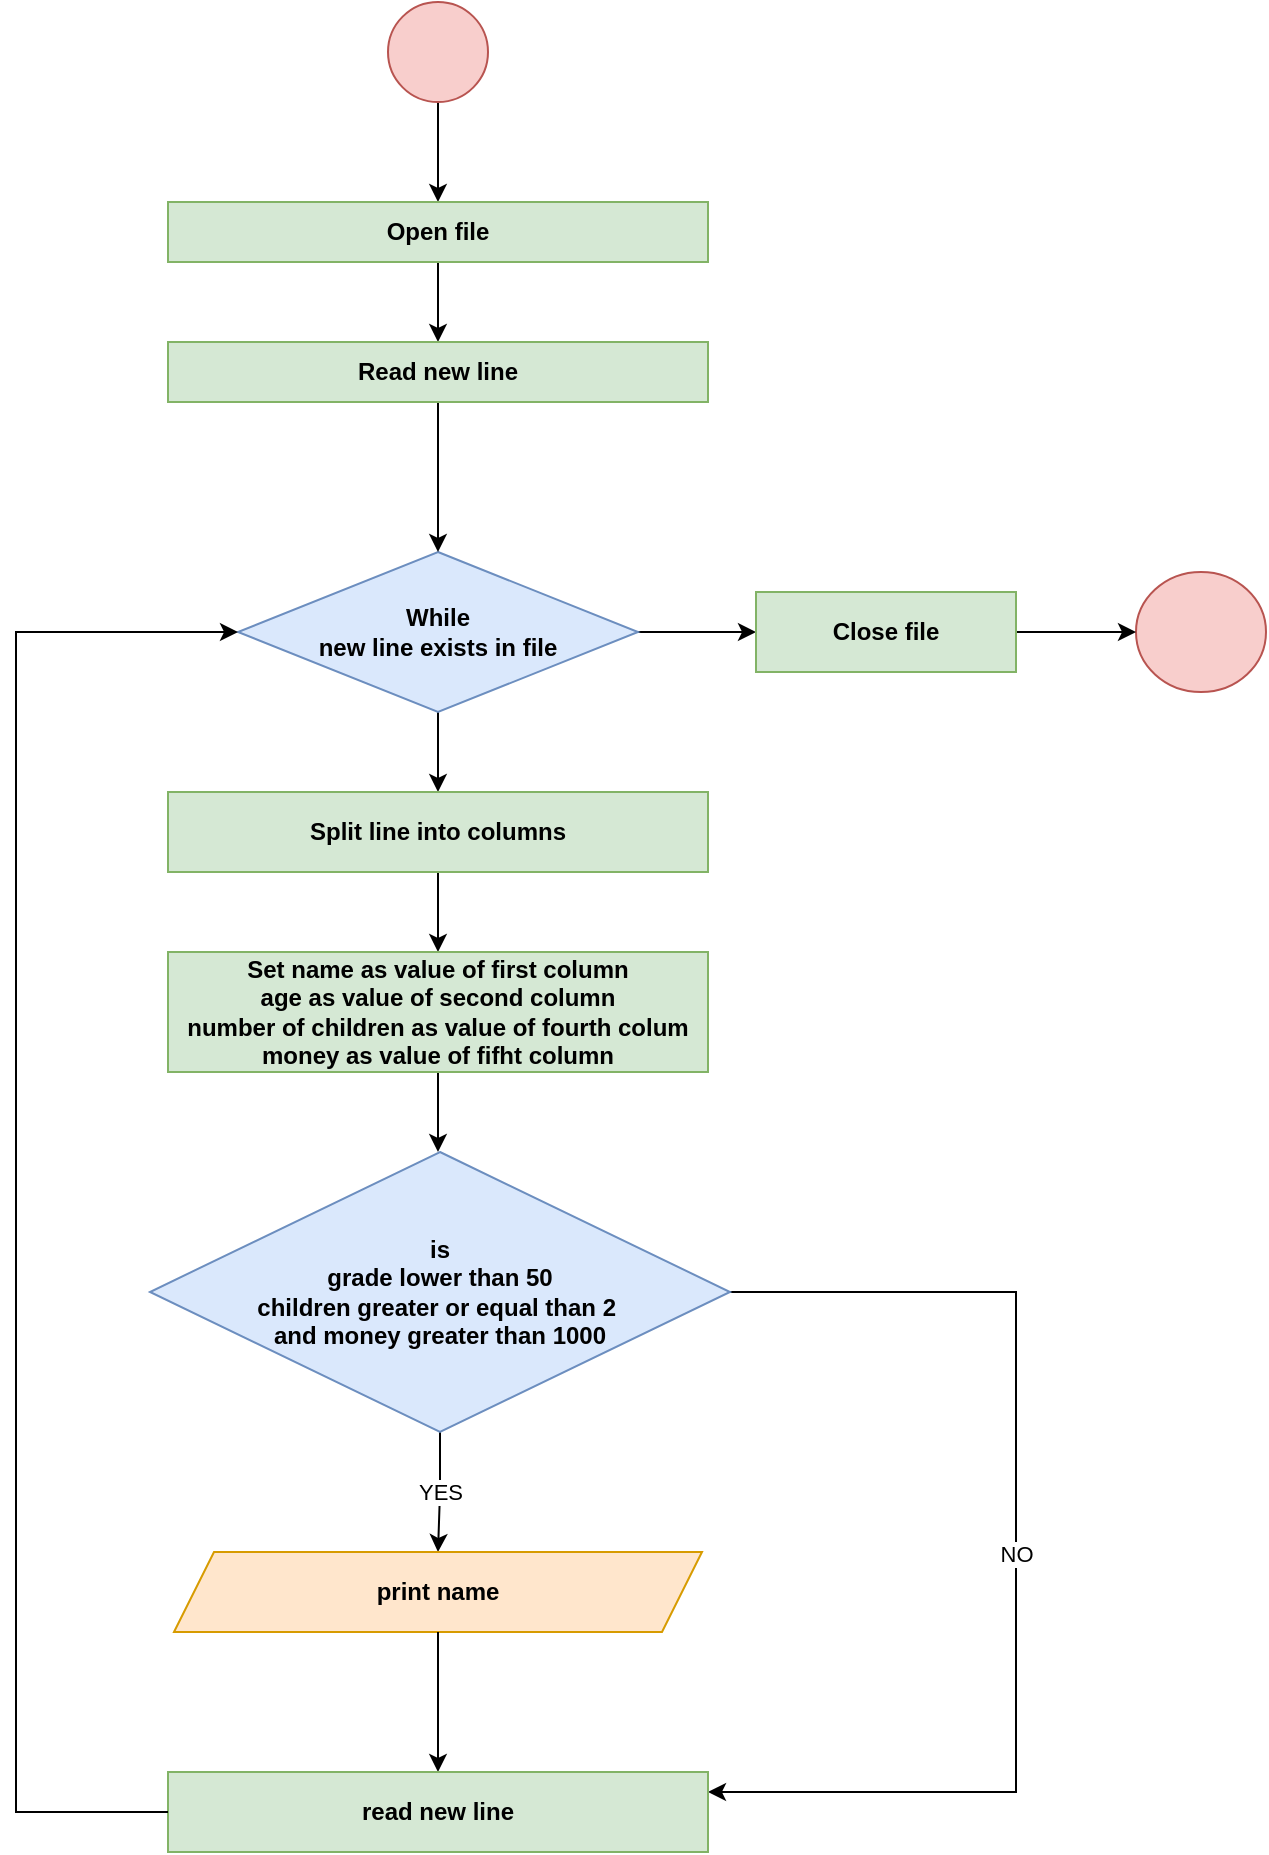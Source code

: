 <mxfile version="15.5.6" type="device"><diagram id="AzdkNsiY8BVGTVPmUkGv" name="Página-1"><mxGraphModel dx="1422" dy="846" grid="1" gridSize="10" guides="1" tooltips="1" connect="1" arrows="1" fold="1" page="1" pageScale="1" pageWidth="827" pageHeight="1169" math="1" shadow="0"><root><mxCell id="0"/><mxCell id="1" parent="0"/><mxCell id="3ekfqJHj2B5TpRvNx9Rn-15" value="" style="edgeStyle=orthogonalEdgeStyle;rounded=0;orthogonalLoop=1;jettySize=auto;html=1;" parent="1" source="JhxvffPjD2ky4z4WgicN-1" target="ByUtUSYviHQgjLNNVeEq-1" edge="1"><mxGeometry relative="1" as="geometry"/></mxCell><mxCell id="JhxvffPjD2ky4z4WgicN-1" value="" style="ellipse;whiteSpace=wrap;html=1;aspect=fixed;fillColor=#f8cecc;strokeColor=#b85450;" parent="1" vertex="1"><mxGeometry x="206" y="75" width="50" height="50" as="geometry"/></mxCell><mxCell id="JM3OKaIzdw9aTG6BwB1--14" value="" style="edgeStyle=orthogonalEdgeStyle;rounded=0;orthogonalLoop=1;jettySize=auto;html=1;" parent="1" source="JhxvffPjD2ky4z4WgicN-7" target="JhxvffPjD2ky4z4WgicN-9" edge="1"><mxGeometry relative="1" as="geometry"/></mxCell><mxCell id="vczp02ydqx_2gikQUEc_-2" value="" style="edgeStyle=orthogonalEdgeStyle;rounded=0;orthogonalLoop=1;jettySize=auto;html=1;entryX=0;entryY=0.5;entryDx=0;entryDy=0;" parent="1" source="JhxvffPjD2ky4z4WgicN-7" edge="1" target="qPVqUzPrC3AgnhebjN3I-1"><mxGeometry relative="1" as="geometry"><mxPoint x="410" y="390" as="targetPoint"/></mxGeometry></mxCell><mxCell id="JhxvffPjD2ky4z4WgicN-7" value="While &lt;br&gt;new line exists in file" style="rhombus;whiteSpace=wrap;html=1;fillColor=#dae8fc;strokeColor=#6c8ebf;fontStyle=1" parent="1" vertex="1"><mxGeometry x="131" y="350" width="200" height="80" as="geometry"/></mxCell><mxCell id="JM3OKaIzdw9aTG6BwB1--15" value="" style="edgeStyle=orthogonalEdgeStyle;rounded=0;orthogonalLoop=1;jettySize=auto;html=1;" parent="1" source="JhxvffPjD2ky4z4WgicN-9" target="JhxvffPjD2ky4z4WgicN-10" edge="1"><mxGeometry relative="1" as="geometry"/></mxCell><mxCell id="JhxvffPjD2ky4z4WgicN-9" value="Split line into columns" style="rounded=0;whiteSpace=wrap;html=1;fillColor=#d5e8d4;strokeColor=#82b366;fontStyle=1" parent="1" vertex="1"><mxGeometry x="96" y="470" width="270" height="40" as="geometry"/></mxCell><mxCell id="3ekfqJHj2B5TpRvNx9Rn-6" value="" style="edgeStyle=orthogonalEdgeStyle;rounded=0;orthogonalLoop=1;jettySize=auto;html=1;" parent="1" source="JhxvffPjD2ky4z4WgicN-10" edge="1"><mxGeometry relative="1" as="geometry"><mxPoint x="231" y="650" as="targetPoint"/></mxGeometry></mxCell><mxCell id="JhxvffPjD2ky4z4WgicN-10" value="Set name as value of first column&lt;br&gt;age as value of second column&lt;br&gt;number of children as value of fourth colum money as value of fifht column" style="rounded=0;whiteSpace=wrap;html=1;fillColor=#d5e8d4;strokeColor=#82b366;fontStyle=1" parent="1" vertex="1"><mxGeometry x="96" y="550" width="270" height="60" as="geometry"/></mxCell><mxCell id="vczp02ydqx_2gikQUEc_-1" value="" style="ellipse;whiteSpace=wrap;html=1;fontStyle=1;strokeColor=#b85450;fillColor=#f8cecc;" parent="1" vertex="1"><mxGeometry x="580" y="360" width="65" height="60" as="geometry"/></mxCell><mxCell id="3ekfqJHj2B5TpRvNx9Rn-14" value="" style="edgeStyle=orthogonalEdgeStyle;rounded=0;orthogonalLoop=1;jettySize=auto;html=1;" parent="1" source="ByUtUSYviHQgjLNNVeEq-1" target="3ekfqJHj2B5TpRvNx9Rn-1" edge="1"><mxGeometry relative="1" as="geometry"/></mxCell><mxCell id="ByUtUSYviHQgjLNNVeEq-1" value="Open file" style="rounded=0;whiteSpace=wrap;html=1;fillColor=#d5e8d4;strokeColor=#82b366;fontStyle=1" parent="1" vertex="1"><mxGeometry x="96" y="175" width="270" height="30" as="geometry"/></mxCell><mxCell id="3ekfqJHj2B5TpRvNx9Rn-18" value="" style="edgeStyle=orthogonalEdgeStyle;rounded=0;orthogonalLoop=1;jettySize=auto;html=1;entryX=0.5;entryY=0;entryDx=0;entryDy=0;" parent="1" source="3ekfqJHj2B5TpRvNx9Rn-1" target="JhxvffPjD2ky4z4WgicN-7" edge="1"><mxGeometry relative="1" as="geometry"><mxPoint x="230" y="280" as="targetPoint"/></mxGeometry></mxCell><mxCell id="3ekfqJHj2B5TpRvNx9Rn-1" value="Read new line" style="rounded=0;whiteSpace=wrap;html=1;fillColor=#d5e8d4;strokeColor=#82b366;fontStyle=1" parent="1" vertex="1"><mxGeometry x="96" y="245" width="270" height="30" as="geometry"/></mxCell><mxCell id="3ekfqJHj2B5TpRvNx9Rn-5" value="YES" style="edgeStyle=orthogonalEdgeStyle;rounded=0;orthogonalLoop=1;jettySize=auto;html=1;" parent="1" source="3ekfqJHj2B5TpRvNx9Rn-3" edge="1"><mxGeometry relative="1" as="geometry"><mxPoint x="231" y="850" as="targetPoint"/></mxGeometry></mxCell><mxCell id="3ekfqJHj2B5TpRvNx9Rn-9" value="NO" style="edgeStyle=orthogonalEdgeStyle;rounded=0;orthogonalLoop=1;jettySize=auto;html=1;entryX=1;entryY=0.25;entryDx=0;entryDy=0;exitX=1;exitY=0.5;exitDx=0;exitDy=0;" parent="1" source="3ekfqJHj2B5TpRvNx9Rn-3" target="3ekfqJHj2B5TpRvNx9Rn-22" edge="1"><mxGeometry relative="1" as="geometry"><mxPoint x="451" y="770" as="targetPoint"/><Array as="points"><mxPoint x="520" y="720"/><mxPoint x="520" y="970"/></Array></mxGeometry></mxCell><mxCell id="3ekfqJHj2B5TpRvNx9Rn-3" value="is &lt;br&gt;grade lower than 50&lt;br&gt;children greater or equal than 2&amp;nbsp;&lt;br&gt;and money greater than 1000" style="rhombus;whiteSpace=wrap;html=1;fillColor=#dae8fc;strokeColor=#6c8ebf;fontStyle=1" parent="1" vertex="1"><mxGeometry x="87" y="650" width="290" height="140" as="geometry"/></mxCell><mxCell id="3ekfqJHj2B5TpRvNx9Rn-16" value="print name" style="shape=parallelogram;perimeter=parallelogramPerimeter;whiteSpace=wrap;html=1;fixedSize=1;fillColor=#ffe6cc;strokeColor=#d79b00;fontStyle=1" parent="1" vertex="1"><mxGeometry x="99" y="850" width="264" height="40" as="geometry"/></mxCell><mxCell id="3ekfqJHj2B5TpRvNx9Rn-23" value="" style="edgeStyle=orthogonalEdgeStyle;rounded=0;orthogonalLoop=1;jettySize=auto;html=1;fontStyle=1;exitX=0.5;exitY=1;exitDx=0;exitDy=0;" parent="1" source="3ekfqJHj2B5TpRvNx9Rn-16" target="3ekfqJHj2B5TpRvNx9Rn-22" edge="1"><mxGeometry relative="1" as="geometry"><mxPoint x="232" y="1065" as="sourcePoint"/></mxGeometry></mxCell><mxCell id="3ekfqJHj2B5TpRvNx9Rn-22" value="read new line" style="whiteSpace=wrap;html=1;strokeColor=#82b366;fillColor=#d5e8d4;fontStyle=1" parent="1" vertex="1"><mxGeometry x="96" y="960" width="270" height="40" as="geometry"/></mxCell><mxCell id="3ekfqJHj2B5TpRvNx9Rn-24" value="" style="endArrow=classic;html=1;rounded=0;exitX=0;exitY=0.5;exitDx=0;exitDy=0;entryX=0;entryY=0.5;entryDx=0;entryDy=0;edgeStyle=orthogonalEdgeStyle;" parent="1" source="3ekfqJHj2B5TpRvNx9Rn-22" target="JhxvffPjD2ky4z4WgicN-7" edge="1"><mxGeometry width="50" height="50" relative="1" as="geometry"><mxPoint x="370" y="890" as="sourcePoint"/><mxPoint x="420" y="840" as="targetPoint"/><Array as="points"><mxPoint x="20" y="980"/><mxPoint x="20" y="390"/></Array></mxGeometry></mxCell><mxCell id="qPVqUzPrC3AgnhebjN3I-2" value="" style="edgeStyle=orthogonalEdgeStyle;rounded=0;orthogonalLoop=1;jettySize=auto;html=1;" edge="1" parent="1" source="qPVqUzPrC3AgnhebjN3I-1" target="vczp02ydqx_2gikQUEc_-1"><mxGeometry relative="1" as="geometry"/></mxCell><mxCell id="qPVqUzPrC3AgnhebjN3I-1" value="Close file" style="rounded=0;whiteSpace=wrap;html=1;fillColor=#d5e8d4;strokeColor=#82b366;fontStyle=1" vertex="1" parent="1"><mxGeometry x="390" y="370" width="130" height="40" as="geometry"/></mxCell></root></mxGraphModel></diagram></mxfile>